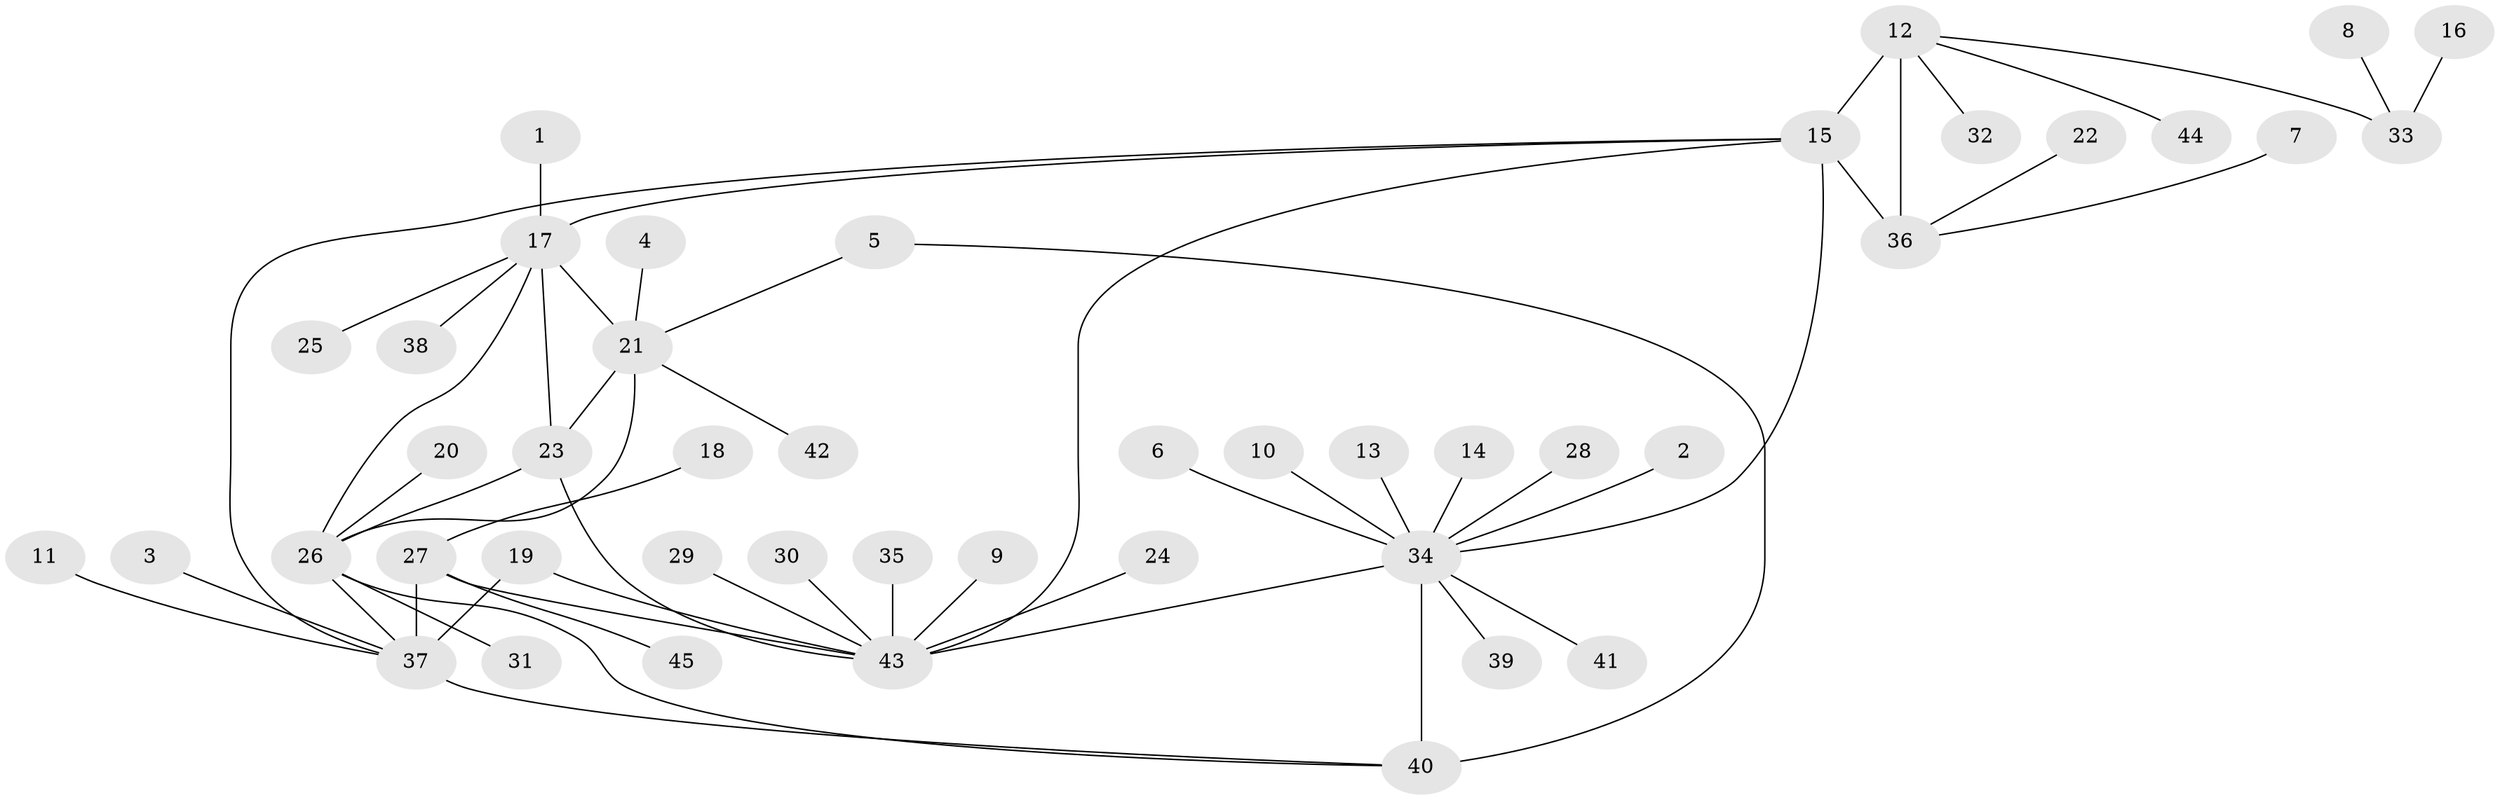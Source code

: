 // original degree distribution, {8: 0.05357142857142857, 5: 0.017857142857142856, 10: 0.008928571428571428, 11: 0.026785714285714284, 6: 0.07142857142857142, 7: 0.044642857142857144, 9: 0.008928571428571428, 2: 0.16964285714285715, 1: 0.5803571428571429, 3: 0.017857142857142856}
// Generated by graph-tools (version 1.1) at 2025/37/03/04/25 23:37:35]
// undirected, 45 vertices, 56 edges
graph export_dot {
  node [color=gray90,style=filled];
  1;
  2;
  3;
  4;
  5;
  6;
  7;
  8;
  9;
  10;
  11;
  12;
  13;
  14;
  15;
  16;
  17;
  18;
  19;
  20;
  21;
  22;
  23;
  24;
  25;
  26;
  27;
  28;
  29;
  30;
  31;
  32;
  33;
  34;
  35;
  36;
  37;
  38;
  39;
  40;
  41;
  42;
  43;
  44;
  45;
  1 -- 17 [weight=1.0];
  2 -- 34 [weight=1.0];
  3 -- 37 [weight=1.0];
  4 -- 21 [weight=1.0];
  5 -- 21 [weight=1.0];
  5 -- 40 [weight=1.0];
  6 -- 34 [weight=1.0];
  7 -- 36 [weight=1.0];
  8 -- 33 [weight=1.0];
  9 -- 43 [weight=1.0];
  10 -- 34 [weight=1.0];
  11 -- 37 [weight=1.0];
  12 -- 15 [weight=2.0];
  12 -- 32 [weight=1.0];
  12 -- 33 [weight=1.0];
  12 -- 36 [weight=2.0];
  12 -- 44 [weight=1.0];
  13 -- 34 [weight=1.0];
  14 -- 34 [weight=1.0];
  15 -- 17 [weight=1.0];
  15 -- 34 [weight=2.0];
  15 -- 36 [weight=4.0];
  15 -- 37 [weight=1.0];
  15 -- 43 [weight=2.0];
  16 -- 33 [weight=1.0];
  17 -- 21 [weight=2.0];
  17 -- 23 [weight=1.0];
  17 -- 25 [weight=1.0];
  17 -- 26 [weight=1.0];
  17 -- 38 [weight=1.0];
  18 -- 27 [weight=1.0];
  19 -- 37 [weight=1.0];
  19 -- 43 [weight=1.0];
  20 -- 26 [weight=1.0];
  21 -- 23 [weight=2.0];
  21 -- 26 [weight=2.0];
  21 -- 42 [weight=1.0];
  22 -- 36 [weight=1.0];
  23 -- 26 [weight=1.0];
  23 -- 43 [weight=1.0];
  24 -- 43 [weight=1.0];
  26 -- 31 [weight=1.0];
  26 -- 37 [weight=1.0];
  26 -- 40 [weight=1.0];
  27 -- 37 [weight=6.0];
  27 -- 43 [weight=1.0];
  27 -- 45 [weight=1.0];
  28 -- 34 [weight=1.0];
  29 -- 43 [weight=1.0];
  30 -- 43 [weight=1.0];
  34 -- 39 [weight=1.0];
  34 -- 40 [weight=4.0];
  34 -- 41 [weight=1.0];
  34 -- 43 [weight=1.0];
  35 -- 43 [weight=1.0];
  37 -- 40 [weight=1.0];
}
